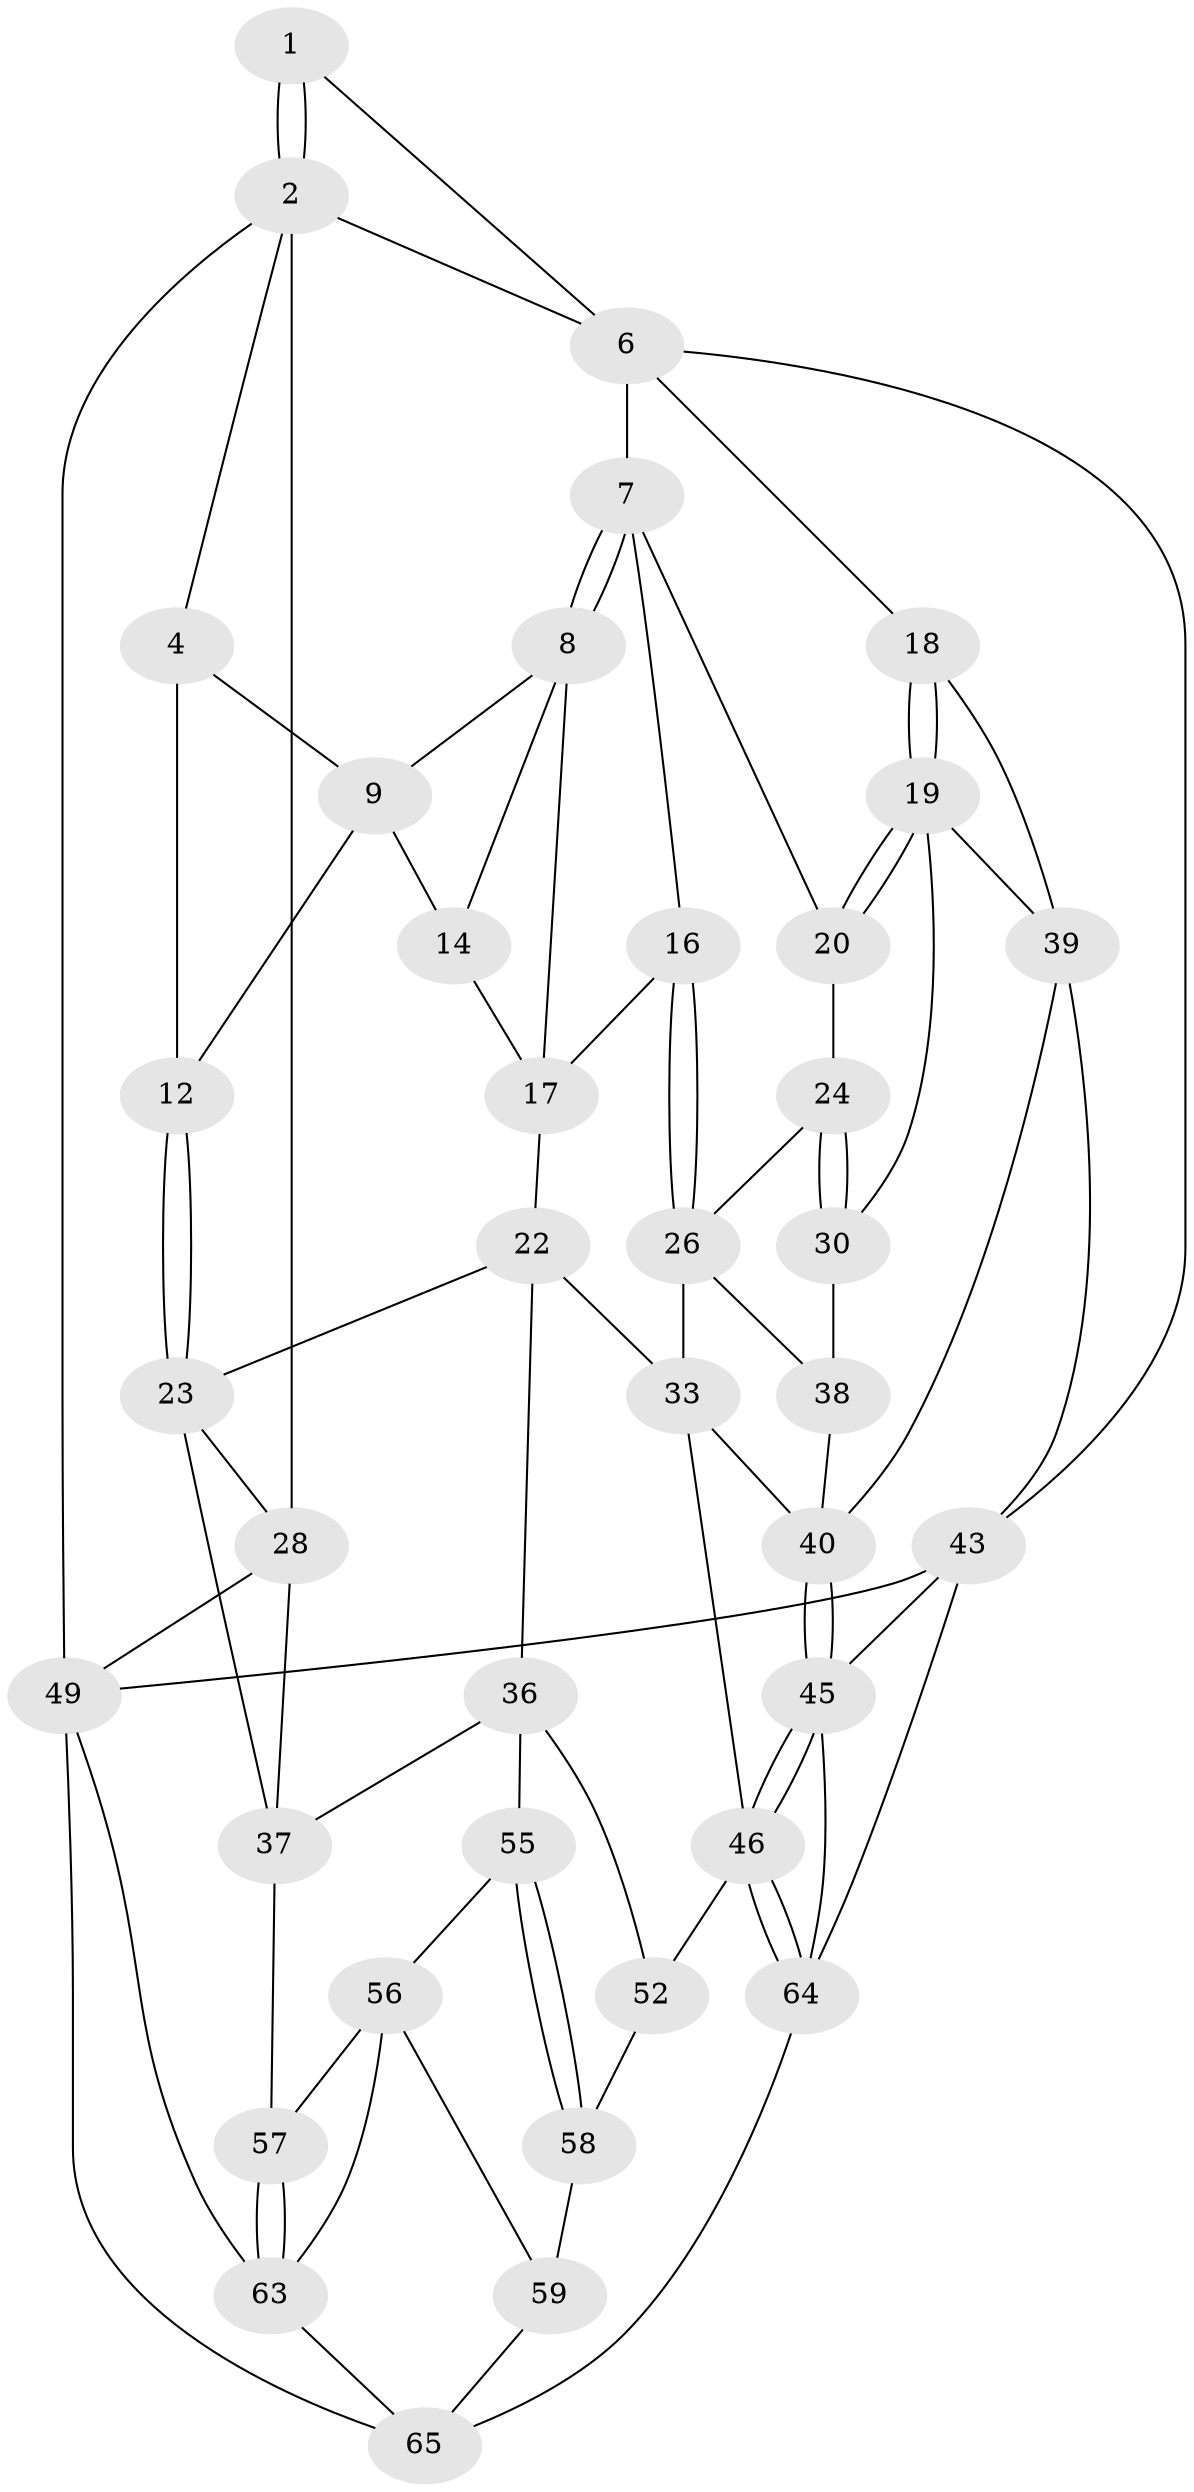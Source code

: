 // original degree distribution, {3: 0.029411764705882353, 6: 0.22058823529411764, 5: 0.5, 4: 0.25}
// Generated by graph-tools (version 1.1) at 2025/42/03/06/25 10:42:36]
// undirected, 39 vertices, 84 edges
graph export_dot {
graph [start="1"]
  node [color=gray90,style=filled];
  1 [pos="+0.3185132416809398+0"];
  2 [pos="+0+0",super="+3"];
  4 [pos="+0.026390176305466903+0.133132507668543",super="+5"];
  6 [pos="+0.5173178166035514+0",super="+10"];
  7 [pos="+0.514529261608935+0.009327737123081247",super="+15"];
  8 [pos="+0.3405047863912641+0.14925037668615343",super="+13"];
  9 [pos="+0.24852306354455928+0.16506231231360974",super="+11"];
  12 [pos="+0.18425048512562517+0.26485373740268225"];
  14 [pos="+0.32933222627169245+0.26438988310409967"];
  16 [pos="+0.587037628882069+0.2579782446165258"];
  17 [pos="+0.4851623078387684+0.30454760793366265",super="+21"];
  18 [pos="+1+0"];
  19 [pos="+0.9688436527209425+0.15949172026674596",super="+29"];
  20 [pos="+0.915181216502272+0.18344433234736093"];
  22 [pos="+0.391863205271965+0.3547709079538641",super="+35"];
  23 [pos="+0.17670802659602092+0.3309856302480195",super="+27"];
  24 [pos="+0.8004862880744047+0.24317353861675853",super="+25"];
  26 [pos="+0.6034218151669103+0.2719191476516472",super="+32"];
  28 [pos="+0+0.3415252424310884",super="+48"];
  30 [pos="+0.8489153155943404+0.41494515890864225",super="+31"];
  33 [pos="+0.5357078067128987+0.49530493751956245",super="+34"];
  36 [pos="+0.2815079866973507+0.561456772051171",super="+53"];
  37 [pos="+0.20614690923267043+0.5425724980109191",super="+51"];
  38 [pos="+0.7417238730777244+0.5307946019066383"];
  39 [pos="+0.9959735549747704+0.5317817629736346",super="+42"];
  40 [pos="+0.7483098404267952+0.5619645378826383",super="+41"];
  43 [pos="+1+1",super="+44"];
  45 [pos="+0.697909095523616+0.7336503950001418",super="+54"];
  46 [pos="+0.656696069420931+0.7655009791052308",super="+47"];
  49 [pos="+0+0.8274850052593032",super="+50"];
  52 [pos="+0.45293843193922895+0.7360753709511983"];
  55 [pos="+0.25632081202227713+0.7586666659610775"];
  56 [pos="+0.25590330997688737+0.7588405663350811",super="+60"];
  57 [pos="+0.12724492680613528+0.7747599328902575"];
  58 [pos="+0.2849333589156415+0.785233314860717",super="+61"];
  59 [pos="+0.2780624053847937+0.8310306761423336",super="+62"];
  63 [pos="+0.18235488729495722+0.8996832730694138",super="+67"];
  64 [pos="+0.6479797731643667+1",super="+68"];
  65 [pos="+0.34033244879052305+1",super="+66"];
  1 -- 2;
  1 -- 2;
  1 -- 6;
  2 -- 4;
  2 -- 28;
  2 -- 6;
  2 -- 49;
  4 -- 12;
  4 -- 9;
  6 -- 7;
  6 -- 43;
  6 -- 18;
  7 -- 8;
  7 -- 8;
  7 -- 16;
  7 -- 20;
  8 -- 9;
  8 -- 17;
  8 -- 14;
  9 -- 12;
  9 -- 14;
  12 -- 23;
  12 -- 23;
  14 -- 17;
  16 -- 17;
  16 -- 26;
  16 -- 26;
  17 -- 22;
  18 -- 19;
  18 -- 19;
  18 -- 39;
  19 -- 20;
  19 -- 20;
  19 -- 30;
  19 -- 39;
  20 -- 24;
  22 -- 23;
  22 -- 36;
  22 -- 33;
  23 -- 28;
  23 -- 37;
  24 -- 30 [weight=2];
  24 -- 30;
  24 -- 26;
  26 -- 33;
  26 -- 38;
  28 -- 49;
  28 -- 37;
  30 -- 38;
  33 -- 40;
  33 -- 46;
  36 -- 37;
  36 -- 52;
  36 -- 55;
  37 -- 57;
  38 -- 40;
  39 -- 40;
  39 -- 43;
  40 -- 45;
  40 -- 45;
  43 -- 64;
  43 -- 45;
  43 -- 49;
  45 -- 46;
  45 -- 46;
  45 -- 64;
  46 -- 64;
  46 -- 64;
  46 -- 52;
  49 -- 63;
  49 -- 65;
  52 -- 58;
  55 -- 56;
  55 -- 58;
  55 -- 58;
  56 -- 57;
  56 -- 59;
  56 -- 63;
  57 -- 63;
  57 -- 63;
  58 -- 59 [weight=2];
  59 -- 65;
  63 -- 65;
  64 -- 65;
}
